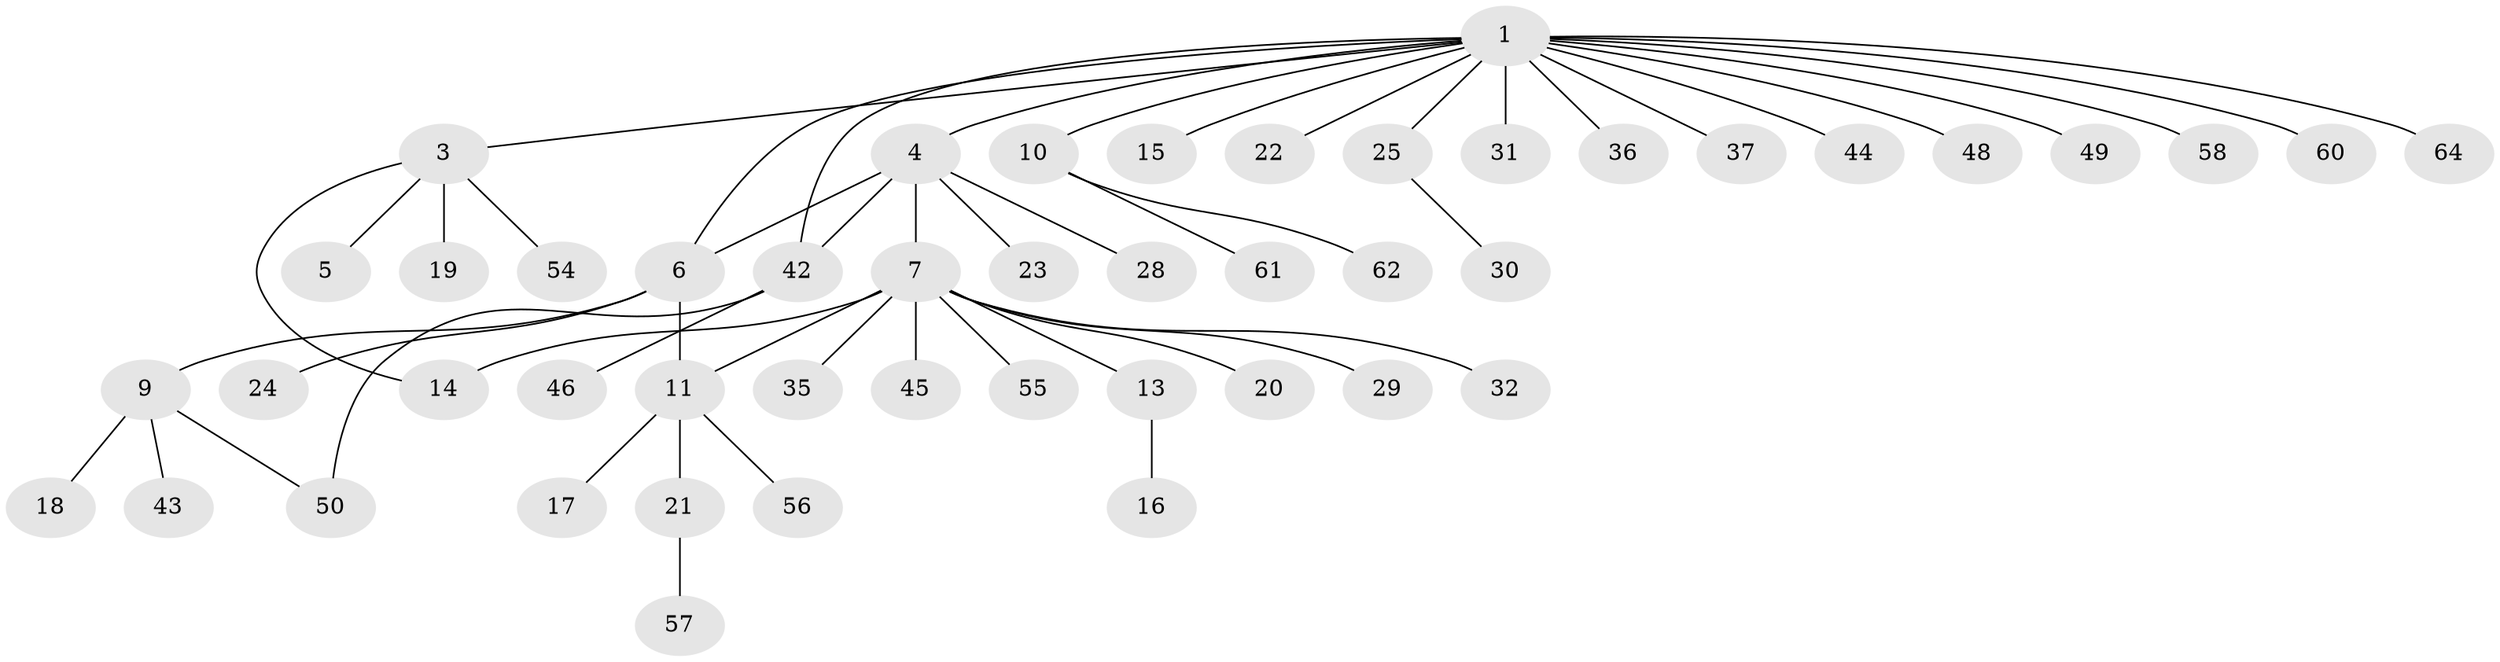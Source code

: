 // Generated by graph-tools (version 1.1) at 2025/51/02/27/25 19:51:58]
// undirected, 47 vertices, 51 edges
graph export_dot {
graph [start="1"]
  node [color=gray90,style=filled];
  1 [super="+2"];
  3 [super="+41"];
  4 [super="+51"];
  5;
  6 [super="+8"];
  7 [super="+26"];
  9 [super="+33"];
  10 [super="+39"];
  11 [super="+12"];
  13;
  14;
  15 [super="+27"];
  16;
  17;
  18 [super="+34"];
  19;
  20;
  21 [super="+52"];
  22;
  23;
  24;
  25;
  28;
  29;
  30;
  31;
  32;
  35;
  36 [super="+40"];
  37 [super="+38"];
  42 [super="+53"];
  43 [super="+47"];
  44;
  45 [super="+59"];
  46;
  48;
  49;
  50;
  54;
  55;
  56;
  57 [super="+63"];
  58;
  60;
  61;
  62;
  64;
  1 -- 15;
  1 -- 22;
  1 -- 48;
  1 -- 64;
  1 -- 3;
  1 -- 4;
  1 -- 36;
  1 -- 6;
  1 -- 37;
  1 -- 10;
  1 -- 42;
  1 -- 44;
  1 -- 49;
  1 -- 25;
  1 -- 58;
  1 -- 60;
  1 -- 31;
  3 -- 5;
  3 -- 14;
  3 -- 19;
  3 -- 54;
  4 -- 7;
  4 -- 23;
  4 -- 28;
  4 -- 6;
  4 -- 42;
  6 -- 9;
  6 -- 24;
  6 -- 11;
  7 -- 13;
  7 -- 20;
  7 -- 55;
  7 -- 32;
  7 -- 29;
  7 -- 35;
  7 -- 45;
  7 -- 14;
  7 -- 11;
  9 -- 18;
  9 -- 43;
  9 -- 50;
  10 -- 62;
  10 -- 61;
  11 -- 17;
  11 -- 21;
  11 -- 56;
  13 -- 16;
  21 -- 57;
  25 -- 30;
  42 -- 46;
  42 -- 50;
}
